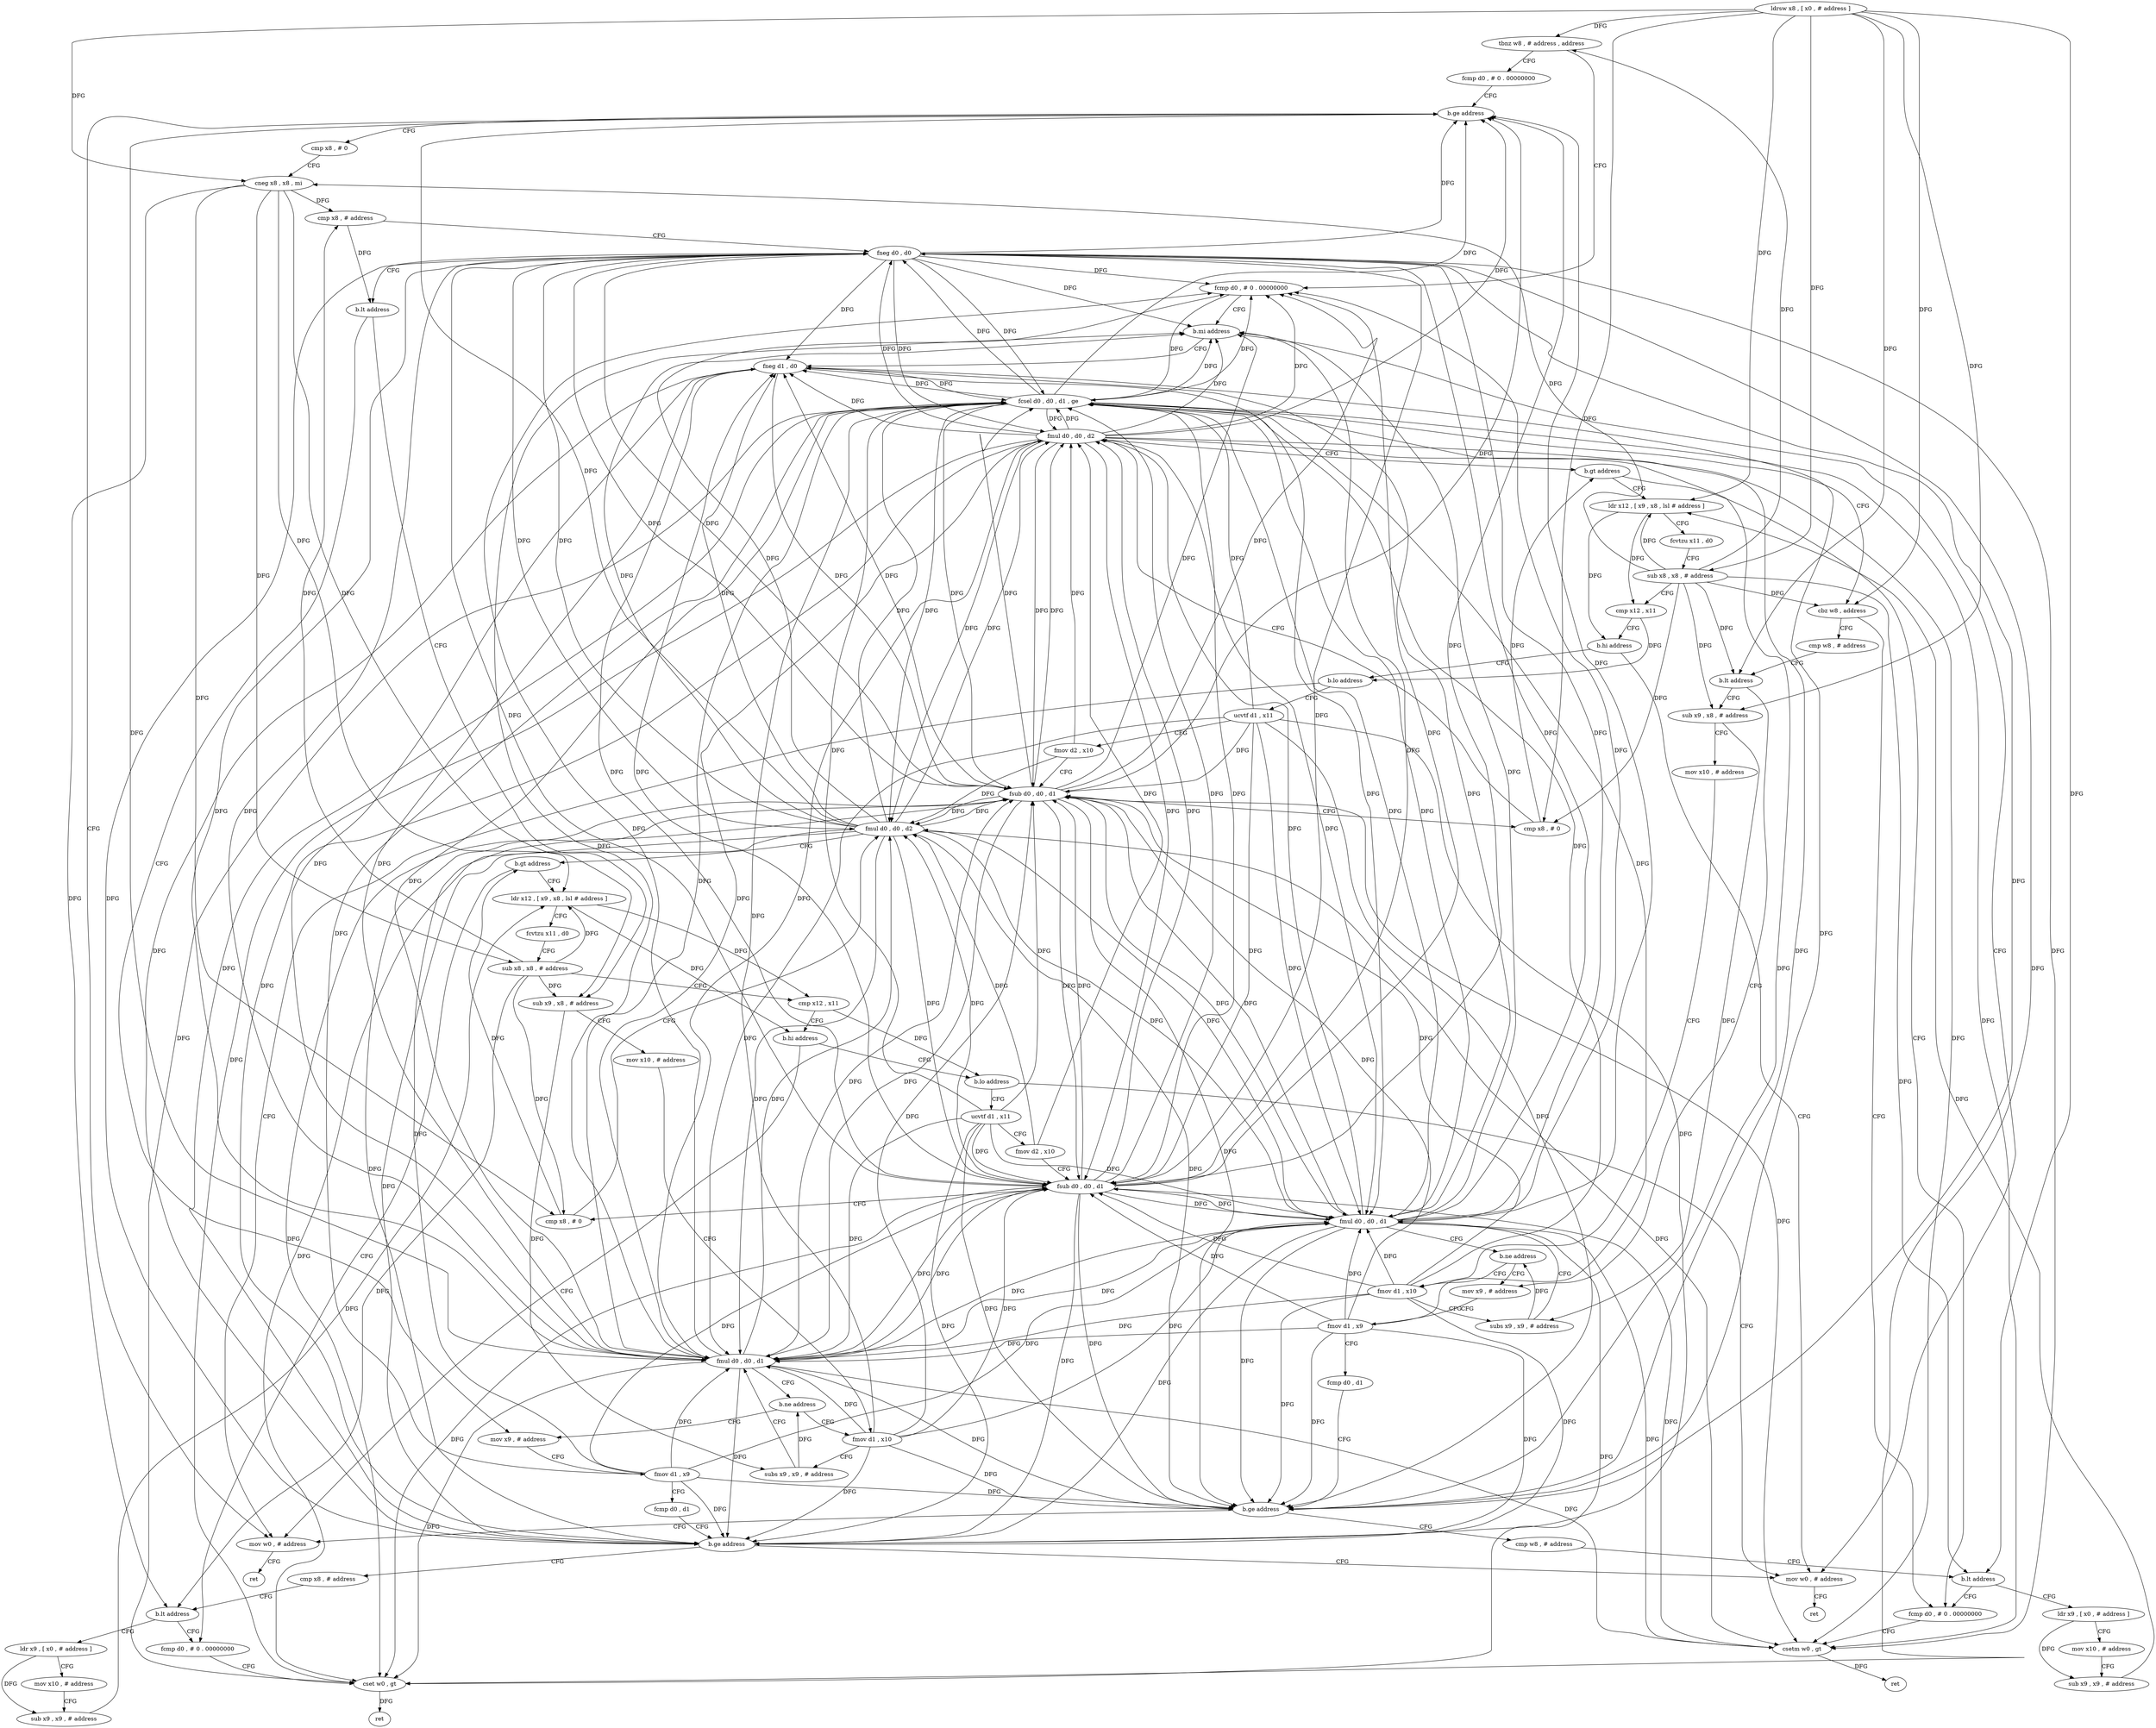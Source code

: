 digraph "func" {
"4229848" [label = "ldrsw x8 , [ x0 , # address ]" ]
"4229852" [label = "tbnz w8 , # address , address" ]
"4230004" [label = "fcmp d0 , # 0 . 00000000" ]
"4229856" [label = "fcmp d0 , # 0 . 00000000" ]
"4230008" [label = "b.ge address" ]
"4230160" [label = "mov w0 , # address" ]
"4230012" [label = "cmp x8 , # 0" ]
"4229860" [label = "b.mi address" ]
"4230152" [label = "mov w0 , # address" ]
"4229864" [label = "fneg d1 , d0" ]
"4230164" [label = "ret" ]
"4230016" [label = "cneg x8 , x8 , mi" ]
"4230020" [label = "cmp x8 , # address" ]
"4230024" [label = "fneg d0 , d0" ]
"4230028" [label = "b.lt address" ]
"4230056" [label = "mov x9 , # address" ]
"4230032" [label = "sub x9 , x8 , # address" ]
"4230156" [label = "ret" ]
"4229868" [label = "fcsel d0 , d0 , d1 , ge" ]
"4229872" [label = "cbz w8 , address" ]
"4229992" [label = "fcmp d0 , # 0 . 00000000" ]
"4229876" [label = "cmp w8 , # address" ]
"4230060" [label = "fmov d1 , x9" ]
"4230064" [label = "fcmp d0 , d1" ]
"4230068" [label = "b.ge address" ]
"4230072" [label = "cmp x8 , # address" ]
"4230036" [label = "mov x10 , # address" ]
"4230040" [label = "fmov d1 , x10" ]
"4229996" [label = "csetm w0 , gt" ]
"4230000" [label = "ret" ]
"4229880" [label = "b.lt address" ]
"4229908" [label = "mov x9 , # address" ]
"4229884" [label = "sub x9 , x8 , # address" ]
"4230076" [label = "b.lt address" ]
"4230140" [label = "fcmp d0 , # 0 . 00000000" ]
"4230080" [label = "ldr x9 , [ x0 , # address ]" ]
"4230044" [label = "subs x9 , x9 , # address" ]
"4230048" [label = "fmul d0 , d0 , d1" ]
"4230052" [label = "b.ne address" ]
"4229912" [label = "fmov d1 , x9" ]
"4229916" [label = "fcmp d0 , d1" ]
"4229920" [label = "b.ge address" ]
"4229924" [label = "cmp w8 , # address" ]
"4229888" [label = "mov x10 , # address" ]
"4229892" [label = "fmov d1 , x10" ]
"4230144" [label = "cset w0 , gt" ]
"4230148" [label = "ret" ]
"4230084" [label = "mov x10 , # address" ]
"4230088" [label = "sub x9 , x9 , # address" ]
"4230092" [label = "ldr x12 , [ x9 , x8 , lsl # address ]" ]
"4229928" [label = "b.lt address" ]
"4229932" [label = "ldr x9 , [ x0 , # address ]" ]
"4229896" [label = "subs x9 , x9 , # address" ]
"4229900" [label = "fmul d0 , d0 , d1" ]
"4229904" [label = "b.ne address" ]
"4230112" [label = "b.lo address" ]
"4230116" [label = "ucvtf d1 , x11" ]
"4229936" [label = "mov x10 , # address" ]
"4229940" [label = "sub x9 , x9 , # address" ]
"4229944" [label = "ldr x12 , [ x9 , x8 , lsl # address ]" ]
"4230120" [label = "fmov d2 , x10" ]
"4230124" [label = "fsub d0 , d0 , d1" ]
"4230128" [label = "cmp x8 , # 0" ]
"4230132" [label = "fmul d0 , d0 , d2" ]
"4230136" [label = "b.gt address" ]
"4229964" [label = "b.lo address" ]
"4229968" [label = "ucvtf d1 , x11" ]
"4230096" [label = "fcvtzu x11 , d0" ]
"4230100" [label = "sub x8 , x8 , # address" ]
"4230104" [label = "cmp x12 , x11" ]
"4230108" [label = "b.hi address" ]
"4229972" [label = "fmov d2 , x10" ]
"4229976" [label = "fsub d0 , d0 , d1" ]
"4229980" [label = "cmp x8 , # 0" ]
"4229984" [label = "fmul d0 , d0 , d2" ]
"4229988" [label = "b.gt address" ]
"4229948" [label = "fcvtzu x11 , d0" ]
"4229952" [label = "sub x8 , x8 , # address" ]
"4229956" [label = "cmp x12 , x11" ]
"4229960" [label = "b.hi address" ]
"4229848" -> "4229852" [ label = "DFG" ]
"4229848" -> "4230016" [ label = "DFG" ]
"4229848" -> "4229872" [ label = "DFG" ]
"4229848" -> "4229880" [ label = "DFG" ]
"4229848" -> "4229884" [ label = "DFG" ]
"4229848" -> "4229928" [ label = "DFG" ]
"4229848" -> "4229944" [ label = "DFG" ]
"4229848" -> "4229952" [ label = "DFG" ]
"4229848" -> "4229980" [ label = "DFG" ]
"4229852" -> "4230004" [ label = "CFG" ]
"4229852" -> "4229856" [ label = "CFG" ]
"4230004" -> "4230008" [ label = "CFG" ]
"4229856" -> "4229860" [ label = "CFG" ]
"4229856" -> "4229868" [ label = "DFG" ]
"4230008" -> "4230160" [ label = "CFG" ]
"4230008" -> "4230012" [ label = "CFG" ]
"4230160" -> "4230164" [ label = "CFG" ]
"4230012" -> "4230016" [ label = "CFG" ]
"4229860" -> "4230152" [ label = "CFG" ]
"4229860" -> "4229864" [ label = "CFG" ]
"4230152" -> "4230156" [ label = "CFG" ]
"4229864" -> "4229868" [ label = "DFG" ]
"4229864" -> "4230068" [ label = "DFG" ]
"4229864" -> "4230048" [ label = "DFG" ]
"4229864" -> "4229920" [ label = "DFG" ]
"4229864" -> "4229900" [ label = "DFG" ]
"4229864" -> "4230124" [ label = "DFG" ]
"4229864" -> "4229976" [ label = "DFG" ]
"4230016" -> "4230020" [ label = "DFG" ]
"4230016" -> "4230032" [ label = "DFG" ]
"4230016" -> "4230076" [ label = "DFG" ]
"4230016" -> "4230092" [ label = "DFG" ]
"4230016" -> "4230100" [ label = "DFG" ]
"4230016" -> "4230128" [ label = "DFG" ]
"4230020" -> "4230024" [ label = "CFG" ]
"4230020" -> "4230028" [ label = "DFG" ]
"4230024" -> "4230028" [ label = "CFG" ]
"4230024" -> "4230008" [ label = "DFG" ]
"4230024" -> "4229856" [ label = "DFG" ]
"4230024" -> "4229860" [ label = "DFG" ]
"4230024" -> "4229864" [ label = "DFG" ]
"4230024" -> "4229868" [ label = "DFG" ]
"4230024" -> "4230068" [ label = "DFG" ]
"4230024" -> "4229996" [ label = "DFG" ]
"4230024" -> "4230048" [ label = "DFG" ]
"4230024" -> "4229920" [ label = "DFG" ]
"4230024" -> "4230144" [ label = "DFG" ]
"4230024" -> "4229900" [ label = "DFG" ]
"4230024" -> "4230124" [ label = "DFG" ]
"4230024" -> "4230132" [ label = "DFG" ]
"4230024" -> "4229976" [ label = "DFG" ]
"4230024" -> "4229984" [ label = "DFG" ]
"4230028" -> "4230056" [ label = "CFG" ]
"4230028" -> "4230032" [ label = "CFG" ]
"4230056" -> "4230060" [ label = "CFG" ]
"4230032" -> "4230036" [ label = "CFG" ]
"4230032" -> "4230044" [ label = "DFG" ]
"4229868" -> "4229872" [ label = "CFG" ]
"4229868" -> "4230008" [ label = "DFG" ]
"4229868" -> "4229856" [ label = "DFG" ]
"4229868" -> "4229860" [ label = "DFG" ]
"4229868" -> "4229864" [ label = "DFG" ]
"4229868" -> "4230024" [ label = "DFG" ]
"4229868" -> "4230068" [ label = "DFG" ]
"4229868" -> "4229996" [ label = "DFG" ]
"4229868" -> "4230048" [ label = "DFG" ]
"4229868" -> "4229920" [ label = "DFG" ]
"4229868" -> "4230144" [ label = "DFG" ]
"4229868" -> "4229900" [ label = "DFG" ]
"4229868" -> "4230124" [ label = "DFG" ]
"4229868" -> "4230132" [ label = "DFG" ]
"4229868" -> "4229976" [ label = "DFG" ]
"4229868" -> "4229984" [ label = "DFG" ]
"4229872" -> "4229992" [ label = "CFG" ]
"4229872" -> "4229876" [ label = "CFG" ]
"4229992" -> "4229996" [ label = "CFG" ]
"4229876" -> "4229880" [ label = "CFG" ]
"4230060" -> "4230064" [ label = "CFG" ]
"4230060" -> "4229868" [ label = "DFG" ]
"4230060" -> "4230068" [ label = "DFG" ]
"4230060" -> "4230048" [ label = "DFG" ]
"4230060" -> "4229920" [ label = "DFG" ]
"4230060" -> "4229900" [ label = "DFG" ]
"4230060" -> "4230124" [ label = "DFG" ]
"4230060" -> "4229976" [ label = "DFG" ]
"4230064" -> "4230068" [ label = "CFG" ]
"4230068" -> "4230152" [ label = "CFG" ]
"4230068" -> "4230072" [ label = "CFG" ]
"4230072" -> "4230076" [ label = "CFG" ]
"4230036" -> "4230040" [ label = "CFG" ]
"4230040" -> "4230044" [ label = "CFG" ]
"4230040" -> "4229868" [ label = "DFG" ]
"4230040" -> "4230068" [ label = "DFG" ]
"4230040" -> "4230048" [ label = "DFG" ]
"4230040" -> "4229920" [ label = "DFG" ]
"4230040" -> "4229900" [ label = "DFG" ]
"4230040" -> "4230124" [ label = "DFG" ]
"4230040" -> "4229976" [ label = "DFG" ]
"4229996" -> "4230000" [ label = "DFG" ]
"4229880" -> "4229908" [ label = "CFG" ]
"4229880" -> "4229884" [ label = "CFG" ]
"4229908" -> "4229912" [ label = "CFG" ]
"4229884" -> "4229888" [ label = "CFG" ]
"4229884" -> "4229896" [ label = "DFG" ]
"4230076" -> "4230140" [ label = "CFG" ]
"4230076" -> "4230080" [ label = "CFG" ]
"4230140" -> "4230144" [ label = "CFG" ]
"4230080" -> "4230084" [ label = "CFG" ]
"4230080" -> "4230088" [ label = "DFG" ]
"4230044" -> "4230048" [ label = "CFG" ]
"4230044" -> "4230052" [ label = "DFG" ]
"4230048" -> "4230052" [ label = "CFG" ]
"4230048" -> "4230008" [ label = "DFG" ]
"4230048" -> "4229856" [ label = "DFG" ]
"4230048" -> "4229860" [ label = "DFG" ]
"4230048" -> "4229864" [ label = "DFG" ]
"4230048" -> "4229868" [ label = "DFG" ]
"4230048" -> "4230024" [ label = "DFG" ]
"4230048" -> "4229996" [ label = "DFG" ]
"4230048" -> "4230068" [ label = "DFG" ]
"4230048" -> "4229920" [ label = "DFG" ]
"4230048" -> "4230144" [ label = "DFG" ]
"4230048" -> "4229900" [ label = "DFG" ]
"4230048" -> "4230124" [ label = "DFG" ]
"4230048" -> "4230132" [ label = "DFG" ]
"4230048" -> "4229976" [ label = "DFG" ]
"4230048" -> "4229984" [ label = "DFG" ]
"4230052" -> "4230040" [ label = "CFG" ]
"4230052" -> "4230056" [ label = "CFG" ]
"4229912" -> "4229916" [ label = "CFG" ]
"4229912" -> "4229868" [ label = "DFG" ]
"4229912" -> "4230068" [ label = "DFG" ]
"4229912" -> "4230048" [ label = "DFG" ]
"4229912" -> "4229920" [ label = "DFG" ]
"4229912" -> "4229900" [ label = "DFG" ]
"4229912" -> "4230124" [ label = "DFG" ]
"4229912" -> "4229976" [ label = "DFG" ]
"4229916" -> "4229920" [ label = "CFG" ]
"4229920" -> "4230160" [ label = "CFG" ]
"4229920" -> "4229924" [ label = "CFG" ]
"4229924" -> "4229928" [ label = "CFG" ]
"4229888" -> "4229892" [ label = "CFG" ]
"4229892" -> "4229896" [ label = "CFG" ]
"4229892" -> "4229868" [ label = "DFG" ]
"4229892" -> "4230068" [ label = "DFG" ]
"4229892" -> "4230048" [ label = "DFG" ]
"4229892" -> "4229920" [ label = "DFG" ]
"4229892" -> "4229900" [ label = "DFG" ]
"4229892" -> "4230124" [ label = "DFG" ]
"4229892" -> "4229976" [ label = "DFG" ]
"4230144" -> "4230148" [ label = "DFG" ]
"4230084" -> "4230088" [ label = "CFG" ]
"4230088" -> "4230092" [ label = "DFG" ]
"4230092" -> "4230096" [ label = "CFG" ]
"4230092" -> "4230104" [ label = "DFG" ]
"4230092" -> "4230108" [ label = "DFG" ]
"4229928" -> "4229992" [ label = "CFG" ]
"4229928" -> "4229932" [ label = "CFG" ]
"4229932" -> "4229936" [ label = "CFG" ]
"4229932" -> "4229940" [ label = "DFG" ]
"4229896" -> "4229900" [ label = "CFG" ]
"4229896" -> "4229904" [ label = "DFG" ]
"4229900" -> "4229904" [ label = "CFG" ]
"4229900" -> "4230008" [ label = "DFG" ]
"4229900" -> "4229856" [ label = "DFG" ]
"4229900" -> "4229860" [ label = "DFG" ]
"4229900" -> "4229864" [ label = "DFG" ]
"4229900" -> "4229868" [ label = "DFG" ]
"4229900" -> "4230024" [ label = "DFG" ]
"4229900" -> "4229996" [ label = "DFG" ]
"4229900" -> "4230144" [ label = "DFG" ]
"4229900" -> "4230068" [ label = "DFG" ]
"4229900" -> "4230048" [ label = "DFG" ]
"4229900" -> "4229920" [ label = "DFG" ]
"4229900" -> "4230124" [ label = "DFG" ]
"4229900" -> "4230132" [ label = "DFG" ]
"4229900" -> "4229976" [ label = "DFG" ]
"4229900" -> "4229984" [ label = "DFG" ]
"4229904" -> "4229892" [ label = "CFG" ]
"4229904" -> "4229908" [ label = "CFG" ]
"4230112" -> "4230152" [ label = "CFG" ]
"4230112" -> "4230116" [ label = "CFG" ]
"4230116" -> "4230120" [ label = "CFG" ]
"4230116" -> "4229868" [ label = "DFG" ]
"4230116" -> "4230068" [ label = "DFG" ]
"4230116" -> "4230048" [ label = "DFG" ]
"4230116" -> "4229920" [ label = "DFG" ]
"4230116" -> "4229900" [ label = "DFG" ]
"4230116" -> "4230124" [ label = "DFG" ]
"4230116" -> "4229976" [ label = "DFG" ]
"4229936" -> "4229940" [ label = "CFG" ]
"4229940" -> "4229944" [ label = "DFG" ]
"4229944" -> "4229948" [ label = "CFG" ]
"4229944" -> "4229956" [ label = "DFG" ]
"4229944" -> "4229960" [ label = "DFG" ]
"4230120" -> "4230124" [ label = "CFG" ]
"4230120" -> "4230132" [ label = "DFG" ]
"4230120" -> "4229984" [ label = "DFG" ]
"4230124" -> "4230128" [ label = "CFG" ]
"4230124" -> "4230008" [ label = "DFG" ]
"4230124" -> "4229856" [ label = "DFG" ]
"4230124" -> "4229860" [ label = "DFG" ]
"4230124" -> "4229864" [ label = "DFG" ]
"4230124" -> "4229868" [ label = "DFG" ]
"4230124" -> "4230024" [ label = "DFG" ]
"4230124" -> "4229996" [ label = "DFG" ]
"4230124" -> "4230144" [ label = "DFG" ]
"4230124" -> "4230068" [ label = "DFG" ]
"4230124" -> "4230048" [ label = "DFG" ]
"4230124" -> "4229920" [ label = "DFG" ]
"4230124" -> "4229900" [ label = "DFG" ]
"4230124" -> "4230132" [ label = "DFG" ]
"4230124" -> "4229976" [ label = "DFG" ]
"4230124" -> "4229984" [ label = "DFG" ]
"4230128" -> "4230132" [ label = "CFG" ]
"4230128" -> "4230136" [ label = "DFG" ]
"4230132" -> "4230136" [ label = "CFG" ]
"4230132" -> "4230008" [ label = "DFG" ]
"4230132" -> "4229856" [ label = "DFG" ]
"4230132" -> "4229860" [ label = "DFG" ]
"4230132" -> "4229864" [ label = "DFG" ]
"4230132" -> "4229868" [ label = "DFG" ]
"4230132" -> "4230024" [ label = "DFG" ]
"4230132" -> "4229996" [ label = "DFG" ]
"4230132" -> "4230144" [ label = "DFG" ]
"4230132" -> "4230068" [ label = "DFG" ]
"4230132" -> "4230048" [ label = "DFG" ]
"4230132" -> "4229920" [ label = "DFG" ]
"4230132" -> "4229900" [ label = "DFG" ]
"4230132" -> "4230124" [ label = "DFG" ]
"4230132" -> "4229976" [ label = "DFG" ]
"4230132" -> "4229984" [ label = "DFG" ]
"4230136" -> "4230092" [ label = "CFG" ]
"4230136" -> "4230140" [ label = "CFG" ]
"4229964" -> "4230160" [ label = "CFG" ]
"4229964" -> "4229968" [ label = "CFG" ]
"4229968" -> "4229972" [ label = "CFG" ]
"4229968" -> "4229868" [ label = "DFG" ]
"4229968" -> "4230068" [ label = "DFG" ]
"4229968" -> "4230048" [ label = "DFG" ]
"4229968" -> "4229920" [ label = "DFG" ]
"4229968" -> "4229900" [ label = "DFG" ]
"4229968" -> "4230124" [ label = "DFG" ]
"4229968" -> "4229976" [ label = "DFG" ]
"4230096" -> "4230100" [ label = "CFG" ]
"4230100" -> "4230104" [ label = "CFG" ]
"4230100" -> "4230020" [ label = "DFG" ]
"4230100" -> "4230032" [ label = "DFG" ]
"4230100" -> "4230076" [ label = "DFG" ]
"4230100" -> "4230092" [ label = "DFG" ]
"4230100" -> "4230128" [ label = "DFG" ]
"4230104" -> "4230108" [ label = "CFG" ]
"4230104" -> "4230112" [ label = "DFG" ]
"4230108" -> "4230160" [ label = "CFG" ]
"4230108" -> "4230112" [ label = "CFG" ]
"4229972" -> "4229976" [ label = "CFG" ]
"4229972" -> "4230132" [ label = "DFG" ]
"4229972" -> "4229984" [ label = "DFG" ]
"4229976" -> "4229980" [ label = "CFG" ]
"4229976" -> "4230008" [ label = "DFG" ]
"4229976" -> "4229856" [ label = "DFG" ]
"4229976" -> "4229860" [ label = "DFG" ]
"4229976" -> "4229864" [ label = "DFG" ]
"4229976" -> "4229868" [ label = "DFG" ]
"4229976" -> "4230024" [ label = "DFG" ]
"4229976" -> "4229996" [ label = "DFG" ]
"4229976" -> "4230144" [ label = "DFG" ]
"4229976" -> "4230068" [ label = "DFG" ]
"4229976" -> "4230048" [ label = "DFG" ]
"4229976" -> "4229920" [ label = "DFG" ]
"4229976" -> "4229900" [ label = "DFG" ]
"4229976" -> "4230124" [ label = "DFG" ]
"4229976" -> "4230132" [ label = "DFG" ]
"4229976" -> "4229984" [ label = "DFG" ]
"4229980" -> "4229984" [ label = "CFG" ]
"4229980" -> "4229988" [ label = "DFG" ]
"4229984" -> "4229988" [ label = "CFG" ]
"4229984" -> "4230008" [ label = "DFG" ]
"4229984" -> "4229856" [ label = "DFG" ]
"4229984" -> "4229860" [ label = "DFG" ]
"4229984" -> "4229864" [ label = "DFG" ]
"4229984" -> "4229868" [ label = "DFG" ]
"4229984" -> "4230024" [ label = "DFG" ]
"4229984" -> "4229996" [ label = "DFG" ]
"4229984" -> "4230144" [ label = "DFG" ]
"4229984" -> "4230068" [ label = "DFG" ]
"4229984" -> "4230048" [ label = "DFG" ]
"4229984" -> "4229920" [ label = "DFG" ]
"4229984" -> "4229900" [ label = "DFG" ]
"4229984" -> "4230124" [ label = "DFG" ]
"4229984" -> "4230132" [ label = "DFG" ]
"4229984" -> "4229976" [ label = "DFG" ]
"4229988" -> "4229944" [ label = "CFG" ]
"4229988" -> "4229992" [ label = "CFG" ]
"4229948" -> "4229952" [ label = "CFG" ]
"4229952" -> "4229956" [ label = "CFG" ]
"4229952" -> "4229852" [ label = "DFG" ]
"4229952" -> "4230016" [ label = "DFG" ]
"4229952" -> "4229872" [ label = "DFG" ]
"4229952" -> "4229880" [ label = "DFG" ]
"4229952" -> "4229884" [ label = "DFG" ]
"4229952" -> "4229928" [ label = "DFG" ]
"4229952" -> "4229944" [ label = "DFG" ]
"4229952" -> "4229980" [ label = "DFG" ]
"4229956" -> "4229960" [ label = "CFG" ]
"4229956" -> "4229964" [ label = "DFG" ]
"4229960" -> "4230152" [ label = "CFG" ]
"4229960" -> "4229964" [ label = "CFG" ]
}
